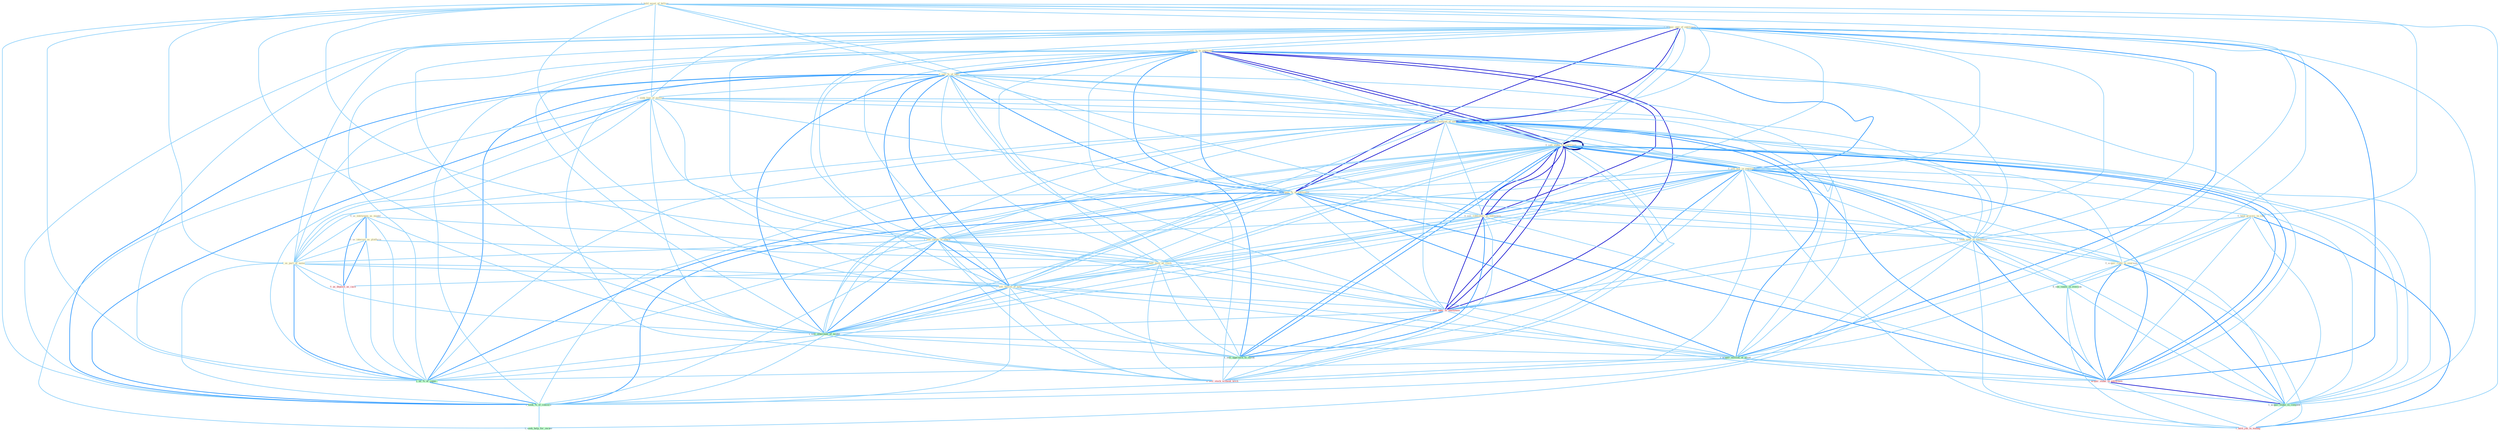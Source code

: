 Graph G{ 
    node
    [shape=polygon,style=filled,width=.5,height=.06,color="#BDFCC9",fixedsize=true,fontsize=4,
    fontcolor="#2f4f4f"];
    {node
    [color="#ffffe0", fontcolor="#8b7d6b"] "1_hold_asset_of_billion " "1_acquir_unit_of_entitynam " "0_sell_%_to_entitynam " "1_sell_%_of_unit " "1_seek_line_of_million " "0_us_entitynam_as_model " "0_sell_stake_to_entitynam " "0_sell_pill_in_entitynam " "0_us_interest_as_platform " "1_acquir_remaind_of_entitynam " "0_hold_groceri_in_rear " "1_acquir_%_of_entitynam " "0_sell_subsidiari_to_entitynam " "1_sell_chunk_of_share " "1_us_part_of_name " "1_seek_seat_in_entitynam " "0_acquir_right_in_yearnum " "1_sell_item_as_clock " "1_sell_billion_of_note "}
{node [color="#fff0f5", fontcolor="#b22222"] "0_sell_oper_to_entitynam " "0_us_deposit_as_cach " "1_acquir_stake_in_entitynam " "0_sell_stake_to_entitynam " "1_hold_job_in_manag " "0_sell_stock_without_hitch "}
edge [color="#B0E2FF"];

	"1_hold_asset_of_billion " -- "1_acquir_unit_of_entitynam " [w="1", color="#87cefa" ];
	"1_hold_asset_of_billion " -- "1_sell_%_of_unit " [w="1", color="#87cefa" ];
	"1_hold_asset_of_billion " -- "1_seek_line_of_million " [w="1", color="#87cefa" ];
	"1_hold_asset_of_billion " -- "1_acquir_remaind_of_entitynam " [w="1", color="#87cefa" ];
	"1_hold_asset_of_billion " -- "0_hold_groceri_in_rear " [w="1", color="#87cefa" ];
	"1_hold_asset_of_billion " -- "1_acquir_%_of_entitynam " [w="1", color="#87cefa" ];
	"1_hold_asset_of_billion " -- "1_sell_chunk_of_share " [w="1", color="#87cefa" ];
	"1_hold_asset_of_billion " -- "1_us_part_of_name " [w="1", color="#87cefa" ];
	"1_hold_asset_of_billion " -- "1_sell_billion_of_note " [w="1", color="#87cefa" ];
	"1_hold_asset_of_billion " -- "1_sell_othernum_of_model " [w="1", color="#87cefa" ];
	"1_hold_asset_of_billion " -- "1_acquir_million_of_asset " [w="1", color="#87cefa" ];
	"1_hold_asset_of_billion " -- "1_us_%_of_capac " [w="1", color="#87cefa" ];
	"1_hold_asset_of_billion " -- "1_hold_job_in_manag " [w="1", color="#87cefa" ];
	"1_hold_asset_of_billion " -- "1_seek_%_of_concern " [w="1", color="#87cefa" ];
	"1_acquir_unit_of_entitynam " -- "0_sell_%_to_entitynam " [w="1", color="#87cefa" ];
	"1_acquir_unit_of_entitynam " -- "1_sell_%_of_unit " [w="1", color="#87cefa" ];
	"1_acquir_unit_of_entitynam " -- "1_seek_line_of_million " [w="1", color="#87cefa" ];
	"1_acquir_unit_of_entitynam " -- "0_sell_stake_to_entitynam " [w="1", color="#87cefa" ];
	"1_acquir_unit_of_entitynam " -- "0_sell_pill_in_entitynam " [w="1", color="#87cefa" ];
	"1_acquir_unit_of_entitynam " -- "1_acquir_remaind_of_entitynam " [w="3", color="#0000cd" , len=0.6];
	"1_acquir_unit_of_entitynam " -- "1_acquir_%_of_entitynam " [w="3", color="#0000cd" , len=0.6];
	"1_acquir_unit_of_entitynam " -- "0_sell_subsidiari_to_entitynam " [w="1", color="#87cefa" ];
	"1_acquir_unit_of_entitynam " -- "1_sell_chunk_of_share " [w="1", color="#87cefa" ];
	"1_acquir_unit_of_entitynam " -- "1_us_part_of_name " [w="1", color="#87cefa" ];
	"1_acquir_unit_of_entitynam " -- "1_seek_seat_in_entitynam " [w="1", color="#87cefa" ];
	"1_acquir_unit_of_entitynam " -- "0_acquir_right_in_yearnum " [w="1", color="#87cefa" ];
	"1_acquir_unit_of_entitynam " -- "1_sell_billion_of_note " [w="1", color="#87cefa" ];
	"1_acquir_unit_of_entitynam " -- "0_sell_oper_to_entitynam " [w="1", color="#87cefa" ];
	"1_acquir_unit_of_entitynam " -- "1_sell_othernum_of_model " [w="1", color="#87cefa" ];
	"1_acquir_unit_of_entitynam " -- "1_acquir_million_of_asset " [w="2", color="#1e90ff" , len=0.8];
	"1_acquir_unit_of_entitynam " -- "1_acquir_stake_in_entitynam " [w="2", color="#1e90ff" , len=0.8];
	"1_acquir_unit_of_entitynam " -- "1_acquir_stake_in_compani " [w="1", color="#87cefa" ];
	"1_acquir_unit_of_entitynam " -- "0_sell_stake_to_entitynam " [w="1", color="#87cefa" ];
	"1_acquir_unit_of_entitynam " -- "1_us_%_of_capac " [w="1", color="#87cefa" ];
	"1_acquir_unit_of_entitynam " -- "1_seek_%_of_concern " [w="1", color="#87cefa" ];
	"0_sell_%_to_entitynam " -- "1_sell_%_of_unit " [w="2", color="#1e90ff" , len=0.8];
	"0_sell_%_to_entitynam " -- "0_sell_stake_to_entitynam " [w="3", color="#0000cd" , len=0.6];
	"0_sell_%_to_entitynam " -- "0_sell_pill_in_entitynam " [w="2", color="#1e90ff" , len=0.8];
	"0_sell_%_to_entitynam " -- "1_acquir_remaind_of_entitynam " [w="1", color="#87cefa" ];
	"0_sell_%_to_entitynam " -- "1_acquir_%_of_entitynam " [w="2", color="#1e90ff" , len=0.8];
	"0_sell_%_to_entitynam " -- "0_sell_subsidiari_to_entitynam " [w="3", color="#0000cd" , len=0.6];
	"0_sell_%_to_entitynam " -- "1_sell_chunk_of_share " [w="1", color="#87cefa" ];
	"0_sell_%_to_entitynam " -- "1_seek_seat_in_entitynam " [w="1", color="#87cefa" ];
	"0_sell_%_to_entitynam " -- "1_sell_item_as_clock " [w="1", color="#87cefa" ];
	"0_sell_%_to_entitynam " -- "1_sell_billion_of_note " [w="1", color="#87cefa" ];
	"0_sell_%_to_entitynam " -- "0_sell_oper_to_entitynam " [w="3", color="#0000cd" , len=0.6];
	"0_sell_%_to_entitynam " -- "1_sell_othernum_of_model " [w="1", color="#87cefa" ];
	"0_sell_%_to_entitynam " -- "1_acquir_stake_in_entitynam " [w="1", color="#87cefa" ];
	"0_sell_%_to_entitynam " -- "0_sell_stake_to_entitynam " [w="3", color="#0000cd" , len=0.6];
	"0_sell_%_to_entitynam " -- "1_us_%_of_capac " [w="1", color="#87cefa" ];
	"0_sell_%_to_entitynam " -- "1_sell_approach_to_client " [w="2", color="#1e90ff" , len=0.8];
	"0_sell_%_to_entitynam " -- "0_sell_stock_without_hitch " [w="1", color="#87cefa" ];
	"0_sell_%_to_entitynam " -- "1_seek_%_of_concern " [w="1", color="#87cefa" ];
	"1_sell_%_of_unit " -- "1_seek_line_of_million " [w="1", color="#87cefa" ];
	"1_sell_%_of_unit " -- "0_sell_stake_to_entitynam " [w="1", color="#87cefa" ];
	"1_sell_%_of_unit " -- "0_sell_pill_in_entitynam " [w="1", color="#87cefa" ];
	"1_sell_%_of_unit " -- "1_acquir_remaind_of_entitynam " [w="1", color="#87cefa" ];
	"1_sell_%_of_unit " -- "1_acquir_%_of_entitynam " [w="2", color="#1e90ff" , len=0.8];
	"1_sell_%_of_unit " -- "0_sell_subsidiari_to_entitynam " [w="1", color="#87cefa" ];
	"1_sell_%_of_unit " -- "1_sell_chunk_of_share " [w="2", color="#1e90ff" , len=0.8];
	"1_sell_%_of_unit " -- "1_us_part_of_name " [w="1", color="#87cefa" ];
	"1_sell_%_of_unit " -- "1_sell_item_as_clock " [w="1", color="#87cefa" ];
	"1_sell_%_of_unit " -- "1_sell_billion_of_note " [w="2", color="#1e90ff" , len=0.8];
	"1_sell_%_of_unit " -- "0_sell_oper_to_entitynam " [w="1", color="#87cefa" ];
	"1_sell_%_of_unit " -- "1_sell_othernum_of_model " [w="2", color="#1e90ff" , len=0.8];
	"1_sell_%_of_unit " -- "1_acquir_million_of_asset " [w="1", color="#87cefa" ];
	"1_sell_%_of_unit " -- "0_sell_stake_to_entitynam " [w="1", color="#87cefa" ];
	"1_sell_%_of_unit " -- "1_us_%_of_capac " [w="2", color="#1e90ff" , len=0.8];
	"1_sell_%_of_unit " -- "1_sell_approach_to_client " [w="1", color="#87cefa" ];
	"1_sell_%_of_unit " -- "0_sell_stock_without_hitch " [w="1", color="#87cefa" ];
	"1_sell_%_of_unit " -- "1_seek_%_of_concern " [w="2", color="#1e90ff" , len=0.8];
	"1_seek_line_of_million " -- "1_acquir_remaind_of_entitynam " [w="1", color="#87cefa" ];
	"1_seek_line_of_million " -- "1_acquir_%_of_entitynam " [w="1", color="#87cefa" ];
	"1_seek_line_of_million " -- "1_sell_chunk_of_share " [w="1", color="#87cefa" ];
	"1_seek_line_of_million " -- "1_us_part_of_name " [w="1", color="#87cefa" ];
	"1_seek_line_of_million " -- "1_seek_seat_in_entitynam " [w="1", color="#87cefa" ];
	"1_seek_line_of_million " -- "1_sell_billion_of_note " [w="1", color="#87cefa" ];
	"1_seek_line_of_million " -- "1_sell_othernum_of_model " [w="1", color="#87cefa" ];
	"1_seek_line_of_million " -- "1_acquir_million_of_asset " [w="1", color="#87cefa" ];
	"1_seek_line_of_million " -- "1_us_%_of_capac " [w="1", color="#87cefa" ];
	"1_seek_line_of_million " -- "1_seek_%_of_concern " [w="2", color="#1e90ff" , len=0.8];
	"1_seek_line_of_million " -- "1_seek_help_for_owner " [w="1", color="#87cefa" ];
	"0_us_entitynam_as_model " -- "0_us_interest_as_platform " [w="2", color="#1e90ff" , len=0.8];
	"0_us_entitynam_as_model " -- "1_us_part_of_name " [w="1", color="#87cefa" ];
	"0_us_entitynam_as_model " -- "1_sell_item_as_clock " [w="1", color="#87cefa" ];
	"0_us_entitynam_as_model " -- "1_sell_othernum_of_model " [w="1", color="#87cefa" ];
	"0_us_entitynam_as_model " -- "0_us_deposit_as_cach " [w="2", color="#1e90ff" , len=0.8];
	"0_us_entitynam_as_model " -- "1_us_%_of_capac " [w="1", color="#87cefa" ];
	"0_sell_stake_to_entitynam " -- "0_sell_pill_in_entitynam " [w="2", color="#1e90ff" , len=0.8];
	"0_sell_stake_to_entitynam " -- "1_acquir_remaind_of_entitynam " [w="1", color="#87cefa" ];
	"0_sell_stake_to_entitynam " -- "1_acquir_%_of_entitynam " [w="1", color="#87cefa" ];
	"0_sell_stake_to_entitynam " -- "0_sell_subsidiari_to_entitynam " [w="3", color="#0000cd" , len=0.6];
	"0_sell_stake_to_entitynam " -- "1_sell_chunk_of_share " [w="1", color="#87cefa" ];
	"0_sell_stake_to_entitynam " -- "1_seek_seat_in_entitynam " [w="1", color="#87cefa" ];
	"0_sell_stake_to_entitynam " -- "1_sell_item_as_clock " [w="1", color="#87cefa" ];
	"0_sell_stake_to_entitynam " -- "1_sell_billion_of_note " [w="1", color="#87cefa" ];
	"0_sell_stake_to_entitynam " -- "0_sell_oper_to_entitynam " [w="3", color="#0000cd" , len=0.6];
	"0_sell_stake_to_entitynam " -- "1_sell_othernum_of_model " [w="1", color="#87cefa" ];
	"0_sell_stake_to_entitynam " -- "1_acquir_stake_in_entitynam " [w="2", color="#1e90ff" , len=0.8];
	"0_sell_stake_to_entitynam " -- "1_acquir_stake_in_compani " [w="1", color="#87cefa" ];
	"0_sell_stake_to_entitynam " -- "0_sell_stake_to_entitynam " [w="4", style=bold, color="#000080", len=0.4];
	"0_sell_stake_to_entitynam " -- "1_sell_approach_to_client " [w="2", color="#1e90ff" , len=0.8];
	"0_sell_stake_to_entitynam " -- "0_sell_stock_without_hitch " [w="1", color="#87cefa" ];
	"0_sell_pill_in_entitynam " -- "1_acquir_remaind_of_entitynam " [w="1", color="#87cefa" ];
	"0_sell_pill_in_entitynam " -- "0_hold_groceri_in_rear " [w="1", color="#87cefa" ];
	"0_sell_pill_in_entitynam " -- "1_acquir_%_of_entitynam " [w="1", color="#87cefa" ];
	"0_sell_pill_in_entitynam " -- "0_sell_subsidiari_to_entitynam " [w="2", color="#1e90ff" , len=0.8];
	"0_sell_pill_in_entitynam " -- "1_sell_chunk_of_share " [w="1", color="#87cefa" ];
	"0_sell_pill_in_entitynam " -- "1_seek_seat_in_entitynam " [w="2", color="#1e90ff" , len=0.8];
	"0_sell_pill_in_entitynam " -- "0_acquir_right_in_yearnum " [w="1", color="#87cefa" ];
	"0_sell_pill_in_entitynam " -- "1_sell_item_as_clock " [w="1", color="#87cefa" ];
	"0_sell_pill_in_entitynam " -- "1_sell_billion_of_note " [w="1", color="#87cefa" ];
	"0_sell_pill_in_entitynam " -- "0_sell_oper_to_entitynam " [w="2", color="#1e90ff" , len=0.8];
	"0_sell_pill_in_entitynam " -- "1_sell_othernum_of_model " [w="1", color="#87cefa" ];
	"0_sell_pill_in_entitynam " -- "0_see_vaniti_in_everyon " [w="1", color="#87cefa" ];
	"0_sell_pill_in_entitynam " -- "1_acquir_stake_in_entitynam " [w="2", color="#1e90ff" , len=0.8];
	"0_sell_pill_in_entitynam " -- "1_acquir_stake_in_compani " [w="1", color="#87cefa" ];
	"0_sell_pill_in_entitynam " -- "0_sell_stake_to_entitynam " [w="2", color="#1e90ff" , len=0.8];
	"0_sell_pill_in_entitynam " -- "1_sell_approach_to_client " [w="1", color="#87cefa" ];
	"0_sell_pill_in_entitynam " -- "1_hold_job_in_manag " [w="1", color="#87cefa" ];
	"0_sell_pill_in_entitynam " -- "0_sell_stock_without_hitch " [w="1", color="#87cefa" ];
	"0_us_interest_as_platform " -- "1_us_part_of_name " [w="1", color="#87cefa" ];
	"0_us_interest_as_platform " -- "1_sell_item_as_clock " [w="1", color="#87cefa" ];
	"0_us_interest_as_platform " -- "0_us_deposit_as_cach " [w="2", color="#1e90ff" , len=0.8];
	"0_us_interest_as_platform " -- "1_us_%_of_capac " [w="1", color="#87cefa" ];
	"1_acquir_remaind_of_entitynam " -- "1_acquir_%_of_entitynam " [w="3", color="#0000cd" , len=0.6];
	"1_acquir_remaind_of_entitynam " -- "0_sell_subsidiari_to_entitynam " [w="1", color="#87cefa" ];
	"1_acquir_remaind_of_entitynam " -- "1_sell_chunk_of_share " [w="1", color="#87cefa" ];
	"1_acquir_remaind_of_entitynam " -- "1_us_part_of_name " [w="1", color="#87cefa" ];
	"1_acquir_remaind_of_entitynam " -- "1_seek_seat_in_entitynam " [w="1", color="#87cefa" ];
	"1_acquir_remaind_of_entitynam " -- "0_acquir_right_in_yearnum " [w="1", color="#87cefa" ];
	"1_acquir_remaind_of_entitynam " -- "1_sell_billion_of_note " [w="1", color="#87cefa" ];
	"1_acquir_remaind_of_entitynam " -- "0_sell_oper_to_entitynam " [w="1", color="#87cefa" ];
	"1_acquir_remaind_of_entitynam " -- "1_sell_othernum_of_model " [w="1", color="#87cefa" ];
	"1_acquir_remaind_of_entitynam " -- "1_acquir_million_of_asset " [w="2", color="#1e90ff" , len=0.8];
	"1_acquir_remaind_of_entitynam " -- "1_acquir_stake_in_entitynam " [w="2", color="#1e90ff" , len=0.8];
	"1_acquir_remaind_of_entitynam " -- "1_acquir_stake_in_compani " [w="1", color="#87cefa" ];
	"1_acquir_remaind_of_entitynam " -- "0_sell_stake_to_entitynam " [w="1", color="#87cefa" ];
	"1_acquir_remaind_of_entitynam " -- "1_us_%_of_capac " [w="1", color="#87cefa" ];
	"1_acquir_remaind_of_entitynam " -- "1_seek_%_of_concern " [w="1", color="#87cefa" ];
	"0_hold_groceri_in_rear " -- "1_seek_seat_in_entitynam " [w="1", color="#87cefa" ];
	"0_hold_groceri_in_rear " -- "0_acquir_right_in_yearnum " [w="1", color="#87cefa" ];
	"0_hold_groceri_in_rear " -- "0_see_vaniti_in_everyon " [w="1", color="#87cefa" ];
	"0_hold_groceri_in_rear " -- "1_acquir_stake_in_entitynam " [w="1", color="#87cefa" ];
	"0_hold_groceri_in_rear " -- "1_acquir_stake_in_compani " [w="1", color="#87cefa" ];
	"0_hold_groceri_in_rear " -- "1_hold_job_in_manag " [w="2", color="#1e90ff" , len=0.8];
	"1_acquir_%_of_entitynam " -- "0_sell_subsidiari_to_entitynam " [w="1", color="#87cefa" ];
	"1_acquir_%_of_entitynam " -- "1_sell_chunk_of_share " [w="1", color="#87cefa" ];
	"1_acquir_%_of_entitynam " -- "1_us_part_of_name " [w="1", color="#87cefa" ];
	"1_acquir_%_of_entitynam " -- "1_seek_seat_in_entitynam " [w="1", color="#87cefa" ];
	"1_acquir_%_of_entitynam " -- "0_acquir_right_in_yearnum " [w="1", color="#87cefa" ];
	"1_acquir_%_of_entitynam " -- "1_sell_billion_of_note " [w="1", color="#87cefa" ];
	"1_acquir_%_of_entitynam " -- "0_sell_oper_to_entitynam " [w="1", color="#87cefa" ];
	"1_acquir_%_of_entitynam " -- "1_sell_othernum_of_model " [w="1", color="#87cefa" ];
	"1_acquir_%_of_entitynam " -- "1_acquir_million_of_asset " [w="2", color="#1e90ff" , len=0.8];
	"1_acquir_%_of_entitynam " -- "1_acquir_stake_in_entitynam " [w="2", color="#1e90ff" , len=0.8];
	"1_acquir_%_of_entitynam " -- "1_acquir_stake_in_compani " [w="1", color="#87cefa" ];
	"1_acquir_%_of_entitynam " -- "0_sell_stake_to_entitynam " [w="1", color="#87cefa" ];
	"1_acquir_%_of_entitynam " -- "1_us_%_of_capac " [w="2", color="#1e90ff" , len=0.8];
	"1_acquir_%_of_entitynam " -- "1_seek_%_of_concern " [w="2", color="#1e90ff" , len=0.8];
	"0_sell_subsidiari_to_entitynam " -- "1_sell_chunk_of_share " [w="1", color="#87cefa" ];
	"0_sell_subsidiari_to_entitynam " -- "1_seek_seat_in_entitynam " [w="1", color="#87cefa" ];
	"0_sell_subsidiari_to_entitynam " -- "1_sell_item_as_clock " [w="1", color="#87cefa" ];
	"0_sell_subsidiari_to_entitynam " -- "1_sell_billion_of_note " [w="1", color="#87cefa" ];
	"0_sell_subsidiari_to_entitynam " -- "0_sell_oper_to_entitynam " [w="3", color="#0000cd" , len=0.6];
	"0_sell_subsidiari_to_entitynam " -- "1_sell_othernum_of_model " [w="1", color="#87cefa" ];
	"0_sell_subsidiari_to_entitynam " -- "1_acquir_stake_in_entitynam " [w="1", color="#87cefa" ];
	"0_sell_subsidiari_to_entitynam " -- "0_sell_stake_to_entitynam " [w="3", color="#0000cd" , len=0.6];
	"0_sell_subsidiari_to_entitynam " -- "1_sell_approach_to_client " [w="2", color="#1e90ff" , len=0.8];
	"0_sell_subsidiari_to_entitynam " -- "0_sell_stock_without_hitch " [w="1", color="#87cefa" ];
	"1_sell_chunk_of_share " -- "1_us_part_of_name " [w="1", color="#87cefa" ];
	"1_sell_chunk_of_share " -- "1_sell_item_as_clock " [w="1", color="#87cefa" ];
	"1_sell_chunk_of_share " -- "1_sell_billion_of_note " [w="2", color="#1e90ff" , len=0.8];
	"1_sell_chunk_of_share " -- "0_sell_oper_to_entitynam " [w="1", color="#87cefa" ];
	"1_sell_chunk_of_share " -- "1_sell_othernum_of_model " [w="2", color="#1e90ff" , len=0.8];
	"1_sell_chunk_of_share " -- "1_acquir_million_of_asset " [w="1", color="#87cefa" ];
	"1_sell_chunk_of_share " -- "0_sell_stake_to_entitynam " [w="1", color="#87cefa" ];
	"1_sell_chunk_of_share " -- "1_us_%_of_capac " [w="1", color="#87cefa" ];
	"1_sell_chunk_of_share " -- "1_sell_approach_to_client " [w="1", color="#87cefa" ];
	"1_sell_chunk_of_share " -- "0_sell_stock_without_hitch " [w="1", color="#87cefa" ];
	"1_sell_chunk_of_share " -- "1_seek_%_of_concern " [w="1", color="#87cefa" ];
	"1_us_part_of_name " -- "1_sell_billion_of_note " [w="1", color="#87cefa" ];
	"1_us_part_of_name " -- "1_sell_othernum_of_model " [w="1", color="#87cefa" ];
	"1_us_part_of_name " -- "1_acquir_million_of_asset " [w="1", color="#87cefa" ];
	"1_us_part_of_name " -- "0_us_deposit_as_cach " [w="1", color="#87cefa" ];
	"1_us_part_of_name " -- "1_us_%_of_capac " [w="2", color="#1e90ff" , len=0.8];
	"1_us_part_of_name " -- "1_seek_%_of_concern " [w="1", color="#87cefa" ];
	"1_seek_seat_in_entitynam " -- "0_acquir_right_in_yearnum " [w="1", color="#87cefa" ];
	"1_seek_seat_in_entitynam " -- "0_sell_oper_to_entitynam " [w="1", color="#87cefa" ];
	"1_seek_seat_in_entitynam " -- "0_see_vaniti_in_everyon " [w="1", color="#87cefa" ];
	"1_seek_seat_in_entitynam " -- "1_acquir_stake_in_entitynam " [w="2", color="#1e90ff" , len=0.8];
	"1_seek_seat_in_entitynam " -- "1_acquir_stake_in_compani " [w="1", color="#87cefa" ];
	"1_seek_seat_in_entitynam " -- "0_sell_stake_to_entitynam " [w="1", color="#87cefa" ];
	"1_seek_seat_in_entitynam " -- "1_hold_job_in_manag " [w="1", color="#87cefa" ];
	"1_seek_seat_in_entitynam " -- "1_seek_%_of_concern " [w="1", color="#87cefa" ];
	"1_seek_seat_in_entitynam " -- "1_seek_help_for_owner " [w="1", color="#87cefa" ];
	"0_acquir_right_in_yearnum " -- "0_see_vaniti_in_everyon " [w="1", color="#87cefa" ];
	"0_acquir_right_in_yearnum " -- "1_acquir_million_of_asset " [w="1", color="#87cefa" ];
	"0_acquir_right_in_yearnum " -- "1_acquir_stake_in_entitynam " [w="2", color="#1e90ff" , len=0.8];
	"0_acquir_right_in_yearnum " -- "1_acquir_stake_in_compani " [w="2", color="#1e90ff" , len=0.8];
	"0_acquir_right_in_yearnum " -- "1_hold_job_in_manag " [w="1", color="#87cefa" ];
	"1_sell_item_as_clock " -- "1_sell_billion_of_note " [w="1", color="#87cefa" ];
	"1_sell_item_as_clock " -- "0_sell_oper_to_entitynam " [w="1", color="#87cefa" ];
	"1_sell_item_as_clock " -- "1_sell_othernum_of_model " [w="1", color="#87cefa" ];
	"1_sell_item_as_clock " -- "0_us_deposit_as_cach " [w="1", color="#87cefa" ];
	"1_sell_item_as_clock " -- "0_sell_stake_to_entitynam " [w="1", color="#87cefa" ];
	"1_sell_item_as_clock " -- "1_sell_approach_to_client " [w="1", color="#87cefa" ];
	"1_sell_item_as_clock " -- "0_sell_stock_without_hitch " [w="1", color="#87cefa" ];
	"1_sell_billion_of_note " -- "0_sell_oper_to_entitynam " [w="1", color="#87cefa" ];
	"1_sell_billion_of_note " -- "1_sell_othernum_of_model " [w="2", color="#1e90ff" , len=0.8];
	"1_sell_billion_of_note " -- "1_acquir_million_of_asset " [w="1", color="#87cefa" ];
	"1_sell_billion_of_note " -- "0_sell_stake_to_entitynam " [w="1", color="#87cefa" ];
	"1_sell_billion_of_note " -- "1_us_%_of_capac " [w="1", color="#87cefa" ];
	"1_sell_billion_of_note " -- "1_sell_approach_to_client " [w="1", color="#87cefa" ];
	"1_sell_billion_of_note " -- "0_sell_stock_without_hitch " [w="1", color="#87cefa" ];
	"1_sell_billion_of_note " -- "1_seek_%_of_concern " [w="1", color="#87cefa" ];
	"0_sell_oper_to_entitynam " -- "1_sell_othernum_of_model " [w="1", color="#87cefa" ];
	"0_sell_oper_to_entitynam " -- "1_acquir_stake_in_entitynam " [w="1", color="#87cefa" ];
	"0_sell_oper_to_entitynam " -- "0_sell_stake_to_entitynam " [w="3", color="#0000cd" , len=0.6];
	"0_sell_oper_to_entitynam " -- "1_sell_approach_to_client " [w="2", color="#1e90ff" , len=0.8];
	"0_sell_oper_to_entitynam " -- "0_sell_stock_without_hitch " [w="1", color="#87cefa" ];
	"1_sell_othernum_of_model " -- "1_acquir_million_of_asset " [w="1", color="#87cefa" ];
	"1_sell_othernum_of_model " -- "0_sell_stake_to_entitynam " [w="1", color="#87cefa" ];
	"1_sell_othernum_of_model " -- "1_us_%_of_capac " [w="1", color="#87cefa" ];
	"1_sell_othernum_of_model " -- "1_sell_approach_to_client " [w="1", color="#87cefa" ];
	"1_sell_othernum_of_model " -- "0_sell_stock_without_hitch " [w="1", color="#87cefa" ];
	"1_sell_othernum_of_model " -- "1_seek_%_of_concern " [w="1", color="#87cefa" ];
	"0_see_vaniti_in_everyon " -- "1_acquir_stake_in_entitynam " [w="1", color="#87cefa" ];
	"0_see_vaniti_in_everyon " -- "1_acquir_stake_in_compani " [w="1", color="#87cefa" ];
	"0_see_vaniti_in_everyon " -- "1_hold_job_in_manag " [w="1", color="#87cefa" ];
	"1_acquir_million_of_asset " -- "1_acquir_stake_in_entitynam " [w="1", color="#87cefa" ];
	"1_acquir_million_of_asset " -- "1_acquir_stake_in_compani " [w="1", color="#87cefa" ];
	"1_acquir_million_of_asset " -- "1_us_%_of_capac " [w="1", color="#87cefa" ];
	"1_acquir_million_of_asset " -- "1_seek_%_of_concern " [w="1", color="#87cefa" ];
	"0_us_deposit_as_cach " -- "1_us_%_of_capac " [w="1", color="#87cefa" ];
	"1_acquir_stake_in_entitynam " -- "1_acquir_stake_in_compani " [w="3", color="#0000cd" , len=0.6];
	"1_acquir_stake_in_entitynam " -- "0_sell_stake_to_entitynam " [w="2", color="#1e90ff" , len=0.8];
	"1_acquir_stake_in_entitynam " -- "1_hold_job_in_manag " [w="1", color="#87cefa" ];
	"1_acquir_stake_in_compani " -- "0_sell_stake_to_entitynam " [w="1", color="#87cefa" ];
	"1_acquir_stake_in_compani " -- "1_hold_job_in_manag " [w="1", color="#87cefa" ];
	"0_sell_stake_to_entitynam " -- "1_sell_approach_to_client " [w="2", color="#1e90ff" , len=0.8];
	"0_sell_stake_to_entitynam " -- "0_sell_stock_without_hitch " [w="1", color="#87cefa" ];
	"1_us_%_of_capac " -- "1_seek_%_of_concern " [w="2", color="#1e90ff" , len=0.8];
	"1_sell_approach_to_client " -- "0_sell_stock_without_hitch " [w="1", color="#87cefa" ];
	"1_seek_%_of_concern " -- "1_seek_help_for_owner " [w="1", color="#87cefa" ];
}
